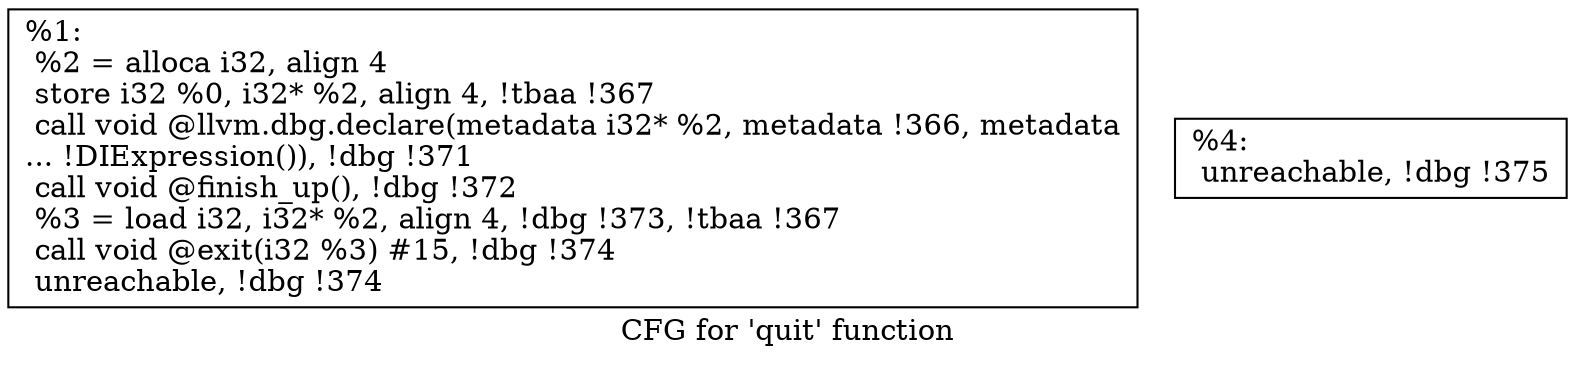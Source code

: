 digraph "CFG for 'quit' function" {
	label="CFG for 'quit' function";

	Node0x24c91a0 [shape=record,label="{%1:\l  %2 = alloca i32, align 4\l  store i32 %0, i32* %2, align 4, !tbaa !367\l  call void @llvm.dbg.declare(metadata i32* %2, metadata !366, metadata\l... !DIExpression()), !dbg !371\l  call void @finish_up(), !dbg !372\l  %3 = load i32, i32* %2, align 4, !dbg !373, !tbaa !367\l  call void @exit(i32 %3) #15, !dbg !374\l  unreachable, !dbg !374\l}"];
	Node0x23e1ce0 [shape=record,label="{%4:                                                  \l  unreachable, !dbg !375\l}"];
}
